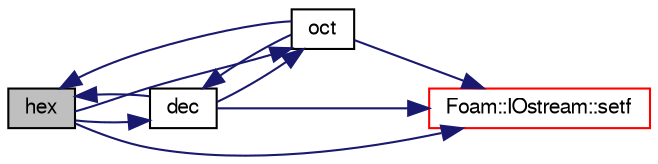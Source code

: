 digraph "hex"
{
  bgcolor="transparent";
  edge [fontname="FreeSans",fontsize="10",labelfontname="FreeSans",labelfontsize="10"];
  node [fontname="FreeSans",fontsize="10",shape=record];
  rankdir="LR";
  Node21303 [label="hex",height=0.2,width=0.4,color="black", fillcolor="grey75", style="filled", fontcolor="black"];
  Node21303 -> Node21304 [color="midnightblue",fontsize="10",style="solid",fontname="FreeSans"];
  Node21304 [label="dec",height=0.2,width=0.4,color="black",URL="$a21124.html#a47ca7adb297045b87b8c1f4cc2bcbb0d"];
  Node21304 -> Node21303 [color="midnightblue",fontsize="10",style="solid",fontname="FreeSans"];
  Node21304 -> Node21305 [color="midnightblue",fontsize="10",style="solid",fontname="FreeSans"];
  Node21305 [label="oct",height=0.2,width=0.4,color="black",URL="$a21124.html#aef540d5f46887a996e357801f6faa1d0"];
  Node21305 -> Node21306 [color="midnightblue",fontsize="10",style="solid",fontname="FreeSans"];
  Node21306 [label="Foam::IOstream::setf",height=0.2,width=0.4,color="red",URL="$a26226.html#a1666889b5cd4293d18eace0e70fa8a7a",tooltip="Set flags of stream. "];
  Node21305 -> Node21304 [color="midnightblue",fontsize="10",style="solid",fontname="FreeSans"];
  Node21305 -> Node21303 [color="midnightblue",fontsize="10",style="solid",fontname="FreeSans"];
  Node21304 -> Node21306 [color="midnightblue",fontsize="10",style="solid",fontname="FreeSans"];
  Node21303 -> Node21305 [color="midnightblue",fontsize="10",style="solid",fontname="FreeSans"];
  Node21303 -> Node21306 [color="midnightblue",fontsize="10",style="solid",fontname="FreeSans"];
}
